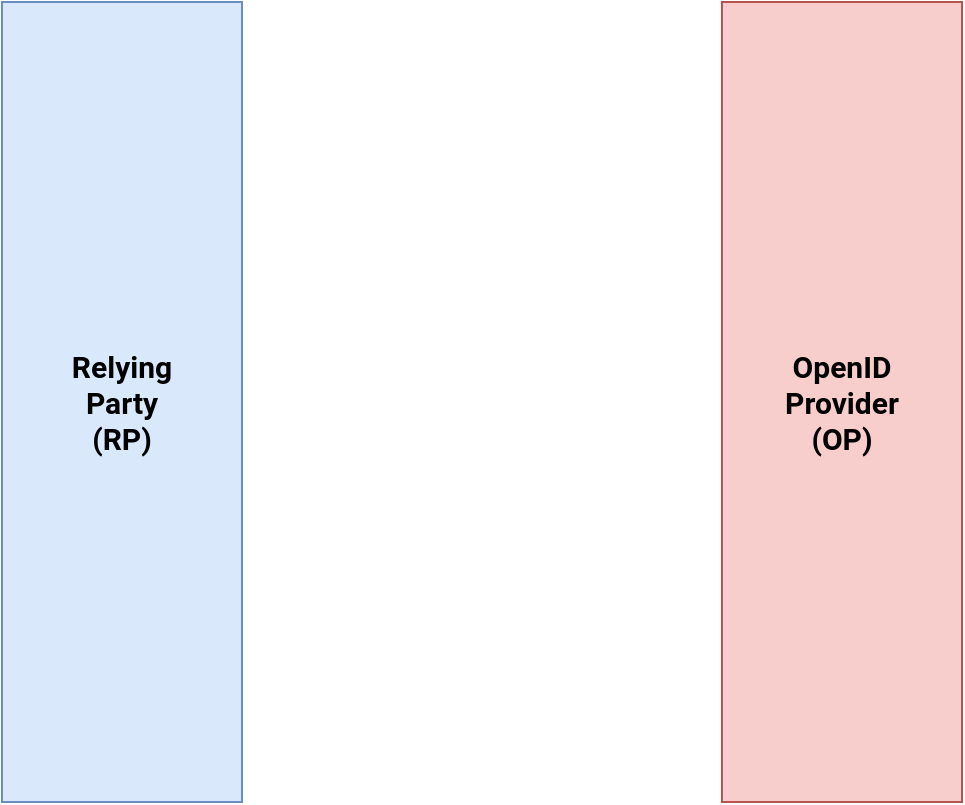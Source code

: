 <mxfile version="16.2.4" type="github">
  <diagram id="UbNqxVZC1guhLLcriv7x" name="Page-1">
    <mxGraphModel dx="556" dy="705" grid="1" gridSize="10" guides="1" tooltips="1" connect="1" arrows="1" fold="1" page="1" pageScale="1" pageWidth="1600" pageHeight="900" background="#ffffff" math="0" shadow="0">
      <root>
        <mxCell id="0" />
        <mxCell id="1" parent="0" />
        <mxCell id="s_u18fh8TWqF_D3X__ss-1" value="&lt;b style=&quot;font-size: 15px&quot;&gt;Relying&lt;br&gt;Party&lt;br&gt;(RP)&lt;br&gt;&lt;/b&gt;" style="rounded=0;whiteSpace=wrap;html=1;fillColor=#dae8fc;strokeColor=#6c8ebf;fontSize=15;fontFamily=Roboto;fontSource=https%3A%2F%2Ffonts.googleapis.com%2Fcss%3Ffamily%3DRoboto;" parent="1" vertex="1">
          <mxGeometry x="80" y="80" width="120" height="400" as="geometry" />
        </mxCell>
        <mxCell id="s_u18fh8TWqF_D3X__ss-4" value="&lt;b style=&quot;font-size: 15px&quot;&gt;OpenID&lt;br&gt;Provider&lt;br&gt;(OP)&lt;br style=&quot;font-size: 15px&quot;&gt;&lt;/b&gt;" style="rounded=0;whiteSpace=wrap;html=1;fillColor=#f8cecc;strokeColor=#b85450;fontSize=15;fontFamily=Roboto;fontSource=https%3A%2F%2Ffonts.googleapis.com%2Fcss%3Ffamily%3DRoboto;" parent="1" vertex="1">
          <mxGeometry x="440" y="80" width="120" height="400" as="geometry" />
        </mxCell>
      </root>
    </mxGraphModel>
  </diagram>
</mxfile>
